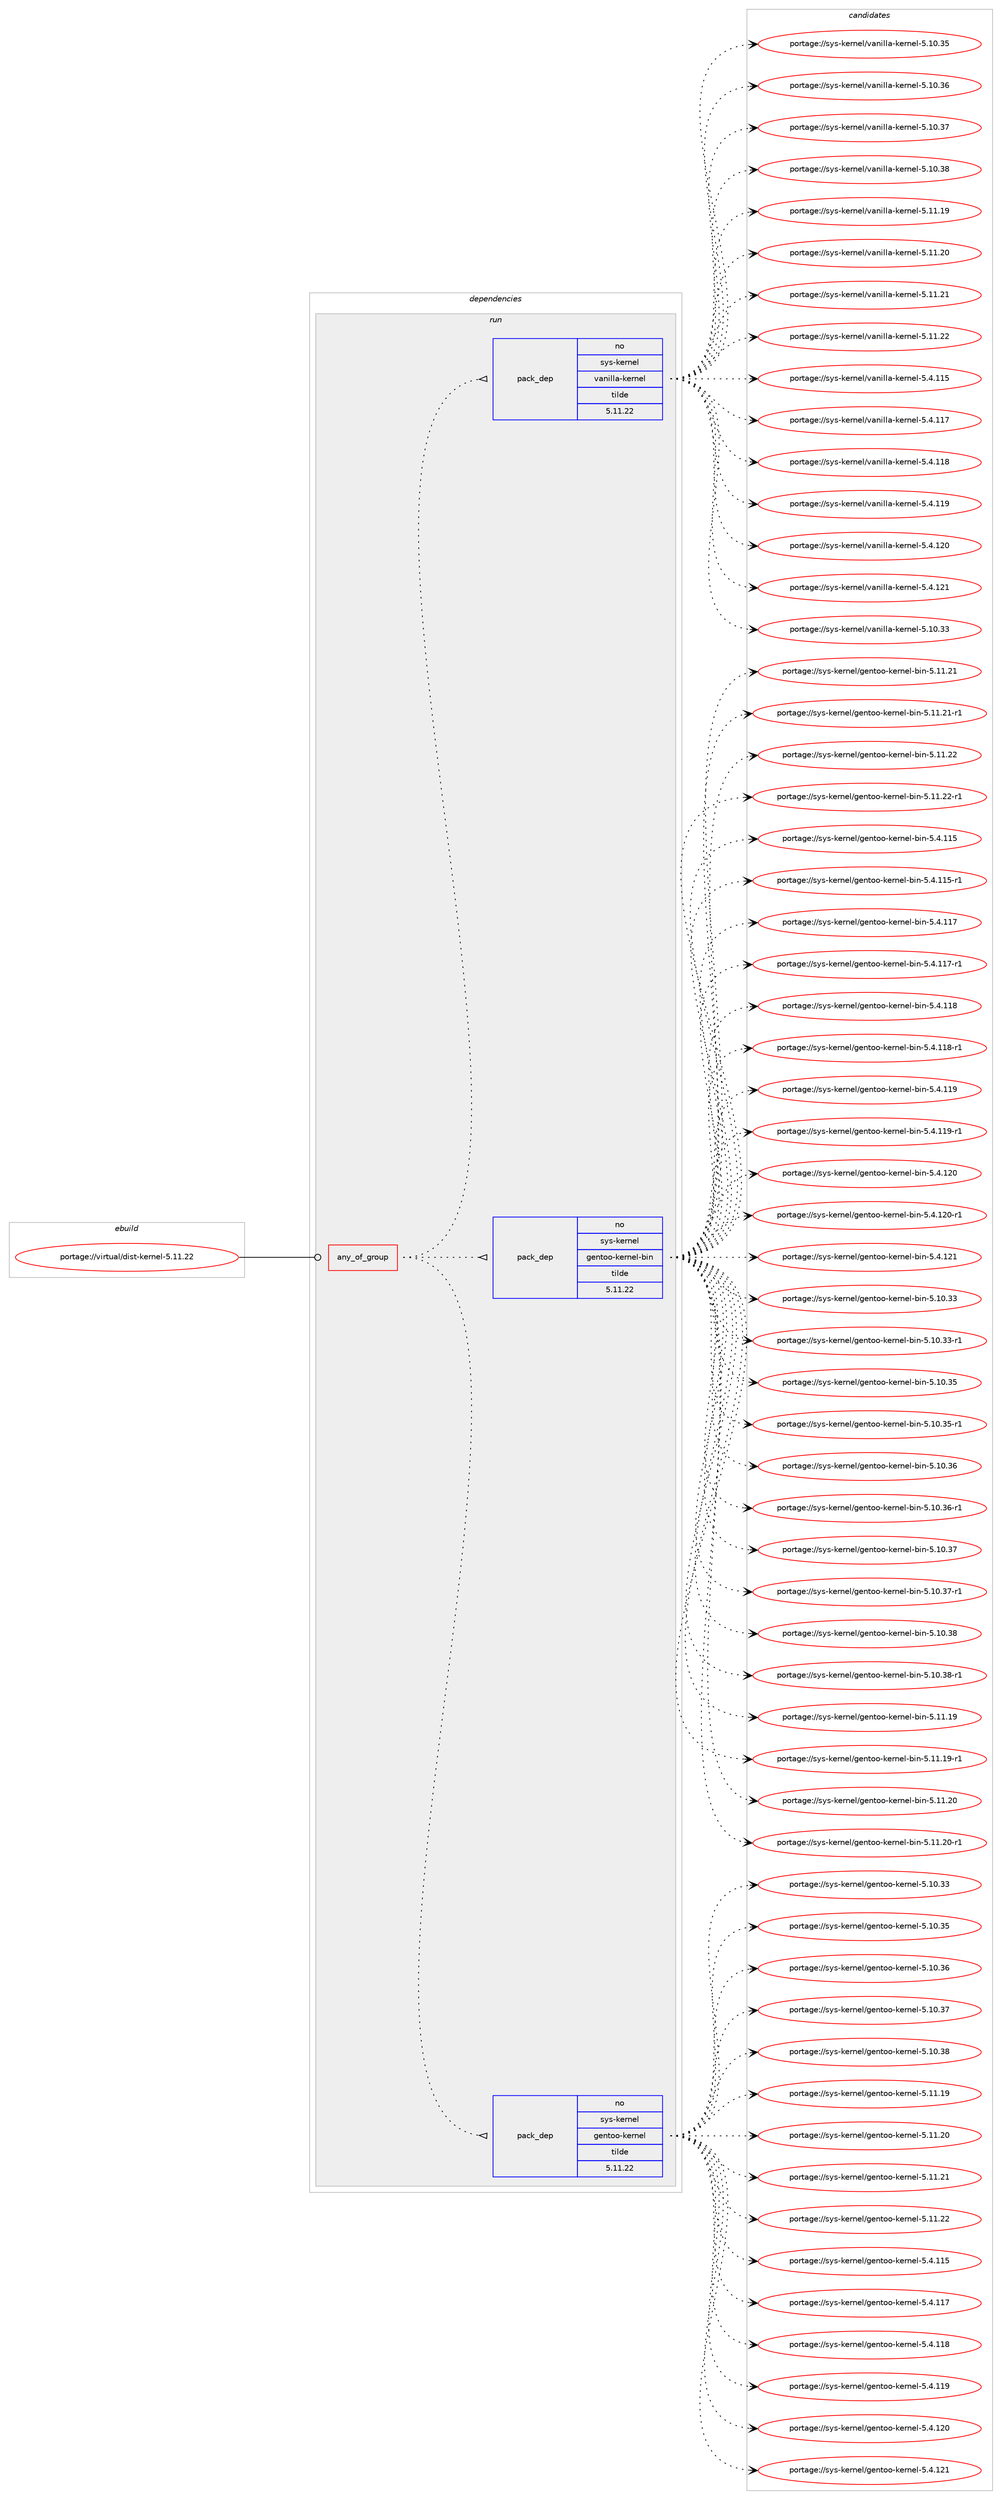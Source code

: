 digraph prolog {

# *************
# Graph options
# *************

newrank=true;
concentrate=true;
compound=true;
graph [rankdir=LR,fontname=Helvetica,fontsize=10,ranksep=1.5];#, ranksep=2.5, nodesep=0.2];
edge  [arrowhead=vee];
node  [fontname=Helvetica,fontsize=10];

# **********
# The ebuild
# **********

subgraph cluster_leftcol {
color=gray;
rank=same;
label=<<i>ebuild</i>>;
id [label="portage://virtual/dist-kernel-5.11.22", color=red, width=4, href="../virtual/dist-kernel-5.11.22.svg"];
}

# ****************
# The dependencies
# ****************

subgraph cluster_midcol {
color=gray;
label=<<i>dependencies</i>>;
subgraph cluster_compile {
fillcolor="#eeeeee";
style=filled;
label=<<i>compile</i>>;
}
subgraph cluster_compileandrun {
fillcolor="#eeeeee";
style=filled;
label=<<i>compile and run</i>>;
}
subgraph cluster_run {
fillcolor="#eeeeee";
style=filled;
label=<<i>run</i>>;
subgraph any25 {
dependency715 [label=<<TABLE BORDER="0" CELLBORDER="1" CELLSPACING="0" CELLPADDING="4"><TR><TD CELLPADDING="10">any_of_group</TD></TR></TABLE>>, shape=none, color=red];subgraph pack346 {
dependency716 [label=<<TABLE BORDER="0" CELLBORDER="1" CELLSPACING="0" CELLPADDING="4" WIDTH="220"><TR><TD ROWSPAN="6" CELLPADDING="30">pack_dep</TD></TR><TR><TD WIDTH="110">no</TD></TR><TR><TD>sys-kernel</TD></TR><TR><TD>gentoo-kernel</TD></TR><TR><TD>tilde</TD></TR><TR><TD>5.11.22</TD></TR></TABLE>>, shape=none, color=blue];
}
dependency715:e -> dependency716:w [weight=20,style="dotted",arrowhead="oinv"];
subgraph pack347 {
dependency717 [label=<<TABLE BORDER="0" CELLBORDER="1" CELLSPACING="0" CELLPADDING="4" WIDTH="220"><TR><TD ROWSPAN="6" CELLPADDING="30">pack_dep</TD></TR><TR><TD WIDTH="110">no</TD></TR><TR><TD>sys-kernel</TD></TR><TR><TD>gentoo-kernel-bin</TD></TR><TR><TD>tilde</TD></TR><TR><TD>5.11.22</TD></TR></TABLE>>, shape=none, color=blue];
}
dependency715:e -> dependency717:w [weight=20,style="dotted",arrowhead="oinv"];
subgraph pack348 {
dependency718 [label=<<TABLE BORDER="0" CELLBORDER="1" CELLSPACING="0" CELLPADDING="4" WIDTH="220"><TR><TD ROWSPAN="6" CELLPADDING="30">pack_dep</TD></TR><TR><TD WIDTH="110">no</TD></TR><TR><TD>sys-kernel</TD></TR><TR><TD>vanilla-kernel</TD></TR><TR><TD>tilde</TD></TR><TR><TD>5.11.22</TD></TR></TABLE>>, shape=none, color=blue];
}
dependency715:e -> dependency718:w [weight=20,style="dotted",arrowhead="oinv"];
}
id:e -> dependency715:w [weight=20,style="solid",arrowhead="odot"];
}
}

# **************
# The candidates
# **************

subgraph cluster_choices {
rank=same;
color=gray;
label=<<i>candidates</i>>;

subgraph choice346 {
color=black;
nodesep=1;
choice1151211154510710111411010110847103101110116111111451071011141101011084553464948465151 [label="portage://sys-kernel/gentoo-kernel-5.10.33", color=red, width=4,href="../sys-kernel/gentoo-kernel-5.10.33.svg"];
choice1151211154510710111411010110847103101110116111111451071011141101011084553464948465153 [label="portage://sys-kernel/gentoo-kernel-5.10.35", color=red, width=4,href="../sys-kernel/gentoo-kernel-5.10.35.svg"];
choice1151211154510710111411010110847103101110116111111451071011141101011084553464948465154 [label="portage://sys-kernel/gentoo-kernel-5.10.36", color=red, width=4,href="../sys-kernel/gentoo-kernel-5.10.36.svg"];
choice1151211154510710111411010110847103101110116111111451071011141101011084553464948465155 [label="portage://sys-kernel/gentoo-kernel-5.10.37", color=red, width=4,href="../sys-kernel/gentoo-kernel-5.10.37.svg"];
choice1151211154510710111411010110847103101110116111111451071011141101011084553464948465156 [label="portage://sys-kernel/gentoo-kernel-5.10.38", color=red, width=4,href="../sys-kernel/gentoo-kernel-5.10.38.svg"];
choice1151211154510710111411010110847103101110116111111451071011141101011084553464949464957 [label="portage://sys-kernel/gentoo-kernel-5.11.19", color=red, width=4,href="../sys-kernel/gentoo-kernel-5.11.19.svg"];
choice1151211154510710111411010110847103101110116111111451071011141101011084553464949465048 [label="portage://sys-kernel/gentoo-kernel-5.11.20", color=red, width=4,href="../sys-kernel/gentoo-kernel-5.11.20.svg"];
choice1151211154510710111411010110847103101110116111111451071011141101011084553464949465049 [label="portage://sys-kernel/gentoo-kernel-5.11.21", color=red, width=4,href="../sys-kernel/gentoo-kernel-5.11.21.svg"];
choice1151211154510710111411010110847103101110116111111451071011141101011084553464949465050 [label="portage://sys-kernel/gentoo-kernel-5.11.22", color=red, width=4,href="../sys-kernel/gentoo-kernel-5.11.22.svg"];
choice1151211154510710111411010110847103101110116111111451071011141101011084553465246494953 [label="portage://sys-kernel/gentoo-kernel-5.4.115", color=red, width=4,href="../sys-kernel/gentoo-kernel-5.4.115.svg"];
choice1151211154510710111411010110847103101110116111111451071011141101011084553465246494955 [label="portage://sys-kernel/gentoo-kernel-5.4.117", color=red, width=4,href="../sys-kernel/gentoo-kernel-5.4.117.svg"];
choice1151211154510710111411010110847103101110116111111451071011141101011084553465246494956 [label="portage://sys-kernel/gentoo-kernel-5.4.118", color=red, width=4,href="../sys-kernel/gentoo-kernel-5.4.118.svg"];
choice1151211154510710111411010110847103101110116111111451071011141101011084553465246494957 [label="portage://sys-kernel/gentoo-kernel-5.4.119", color=red, width=4,href="../sys-kernel/gentoo-kernel-5.4.119.svg"];
choice1151211154510710111411010110847103101110116111111451071011141101011084553465246495048 [label="portage://sys-kernel/gentoo-kernel-5.4.120", color=red, width=4,href="../sys-kernel/gentoo-kernel-5.4.120.svg"];
choice1151211154510710111411010110847103101110116111111451071011141101011084553465246495049 [label="portage://sys-kernel/gentoo-kernel-5.4.121", color=red, width=4,href="../sys-kernel/gentoo-kernel-5.4.121.svg"];
dependency716:e -> choice1151211154510710111411010110847103101110116111111451071011141101011084553464948465151:w [style=dotted,weight="100"];
dependency716:e -> choice1151211154510710111411010110847103101110116111111451071011141101011084553464948465153:w [style=dotted,weight="100"];
dependency716:e -> choice1151211154510710111411010110847103101110116111111451071011141101011084553464948465154:w [style=dotted,weight="100"];
dependency716:e -> choice1151211154510710111411010110847103101110116111111451071011141101011084553464948465155:w [style=dotted,weight="100"];
dependency716:e -> choice1151211154510710111411010110847103101110116111111451071011141101011084553464948465156:w [style=dotted,weight="100"];
dependency716:e -> choice1151211154510710111411010110847103101110116111111451071011141101011084553464949464957:w [style=dotted,weight="100"];
dependency716:e -> choice1151211154510710111411010110847103101110116111111451071011141101011084553464949465048:w [style=dotted,weight="100"];
dependency716:e -> choice1151211154510710111411010110847103101110116111111451071011141101011084553464949465049:w [style=dotted,weight="100"];
dependency716:e -> choice1151211154510710111411010110847103101110116111111451071011141101011084553464949465050:w [style=dotted,weight="100"];
dependency716:e -> choice1151211154510710111411010110847103101110116111111451071011141101011084553465246494953:w [style=dotted,weight="100"];
dependency716:e -> choice1151211154510710111411010110847103101110116111111451071011141101011084553465246494955:w [style=dotted,weight="100"];
dependency716:e -> choice1151211154510710111411010110847103101110116111111451071011141101011084553465246494956:w [style=dotted,weight="100"];
dependency716:e -> choice1151211154510710111411010110847103101110116111111451071011141101011084553465246494957:w [style=dotted,weight="100"];
dependency716:e -> choice1151211154510710111411010110847103101110116111111451071011141101011084553465246495048:w [style=dotted,weight="100"];
dependency716:e -> choice1151211154510710111411010110847103101110116111111451071011141101011084553465246495049:w [style=dotted,weight="100"];
}
subgraph choice347 {
color=black;
nodesep=1;
choice11512111545107101114110101108471031011101161111114510710111411010110845981051104553464948465151 [label="portage://sys-kernel/gentoo-kernel-bin-5.10.33", color=red, width=4,href="../sys-kernel/gentoo-kernel-bin-5.10.33.svg"];
choice115121115451071011141101011084710310111011611111145107101114110101108459810511045534649484651514511449 [label="portage://sys-kernel/gentoo-kernel-bin-5.10.33-r1", color=red, width=4,href="../sys-kernel/gentoo-kernel-bin-5.10.33-r1.svg"];
choice11512111545107101114110101108471031011101161111114510710111411010110845981051104553464948465153 [label="portage://sys-kernel/gentoo-kernel-bin-5.10.35", color=red, width=4,href="../sys-kernel/gentoo-kernel-bin-5.10.35.svg"];
choice115121115451071011141101011084710310111011611111145107101114110101108459810511045534649484651534511449 [label="portage://sys-kernel/gentoo-kernel-bin-5.10.35-r1", color=red, width=4,href="../sys-kernel/gentoo-kernel-bin-5.10.35-r1.svg"];
choice11512111545107101114110101108471031011101161111114510710111411010110845981051104553464948465154 [label="portage://sys-kernel/gentoo-kernel-bin-5.10.36", color=red, width=4,href="../sys-kernel/gentoo-kernel-bin-5.10.36.svg"];
choice115121115451071011141101011084710310111011611111145107101114110101108459810511045534649484651544511449 [label="portage://sys-kernel/gentoo-kernel-bin-5.10.36-r1", color=red, width=4,href="../sys-kernel/gentoo-kernel-bin-5.10.36-r1.svg"];
choice11512111545107101114110101108471031011101161111114510710111411010110845981051104553464948465155 [label="portage://sys-kernel/gentoo-kernel-bin-5.10.37", color=red, width=4,href="../sys-kernel/gentoo-kernel-bin-5.10.37.svg"];
choice115121115451071011141101011084710310111011611111145107101114110101108459810511045534649484651554511449 [label="portage://sys-kernel/gentoo-kernel-bin-5.10.37-r1", color=red, width=4,href="../sys-kernel/gentoo-kernel-bin-5.10.37-r1.svg"];
choice11512111545107101114110101108471031011101161111114510710111411010110845981051104553464948465156 [label="portage://sys-kernel/gentoo-kernel-bin-5.10.38", color=red, width=4,href="../sys-kernel/gentoo-kernel-bin-5.10.38.svg"];
choice115121115451071011141101011084710310111011611111145107101114110101108459810511045534649484651564511449 [label="portage://sys-kernel/gentoo-kernel-bin-5.10.38-r1", color=red, width=4,href="../sys-kernel/gentoo-kernel-bin-5.10.38-r1.svg"];
choice11512111545107101114110101108471031011101161111114510710111411010110845981051104553464949464957 [label="portage://sys-kernel/gentoo-kernel-bin-5.11.19", color=red, width=4,href="../sys-kernel/gentoo-kernel-bin-5.11.19.svg"];
choice115121115451071011141101011084710310111011611111145107101114110101108459810511045534649494649574511449 [label="portage://sys-kernel/gentoo-kernel-bin-5.11.19-r1", color=red, width=4,href="../sys-kernel/gentoo-kernel-bin-5.11.19-r1.svg"];
choice11512111545107101114110101108471031011101161111114510710111411010110845981051104553464949465048 [label="portage://sys-kernel/gentoo-kernel-bin-5.11.20", color=red, width=4,href="../sys-kernel/gentoo-kernel-bin-5.11.20.svg"];
choice115121115451071011141101011084710310111011611111145107101114110101108459810511045534649494650484511449 [label="portage://sys-kernel/gentoo-kernel-bin-5.11.20-r1", color=red, width=4,href="../sys-kernel/gentoo-kernel-bin-5.11.20-r1.svg"];
choice11512111545107101114110101108471031011101161111114510710111411010110845981051104553464949465049 [label="portage://sys-kernel/gentoo-kernel-bin-5.11.21", color=red, width=4,href="../sys-kernel/gentoo-kernel-bin-5.11.21.svg"];
choice115121115451071011141101011084710310111011611111145107101114110101108459810511045534649494650494511449 [label="portage://sys-kernel/gentoo-kernel-bin-5.11.21-r1", color=red, width=4,href="../sys-kernel/gentoo-kernel-bin-5.11.21-r1.svg"];
choice11512111545107101114110101108471031011101161111114510710111411010110845981051104553464949465050 [label="portage://sys-kernel/gentoo-kernel-bin-5.11.22", color=red, width=4,href="../sys-kernel/gentoo-kernel-bin-5.11.22.svg"];
choice115121115451071011141101011084710310111011611111145107101114110101108459810511045534649494650504511449 [label="portage://sys-kernel/gentoo-kernel-bin-5.11.22-r1", color=red, width=4,href="../sys-kernel/gentoo-kernel-bin-5.11.22-r1.svg"];
choice11512111545107101114110101108471031011101161111114510710111411010110845981051104553465246494953 [label="portage://sys-kernel/gentoo-kernel-bin-5.4.115", color=red, width=4,href="../sys-kernel/gentoo-kernel-bin-5.4.115.svg"];
choice115121115451071011141101011084710310111011611111145107101114110101108459810511045534652464949534511449 [label="portage://sys-kernel/gentoo-kernel-bin-5.4.115-r1", color=red, width=4,href="../sys-kernel/gentoo-kernel-bin-5.4.115-r1.svg"];
choice11512111545107101114110101108471031011101161111114510710111411010110845981051104553465246494955 [label="portage://sys-kernel/gentoo-kernel-bin-5.4.117", color=red, width=4,href="../sys-kernel/gentoo-kernel-bin-5.4.117.svg"];
choice115121115451071011141101011084710310111011611111145107101114110101108459810511045534652464949554511449 [label="portage://sys-kernel/gentoo-kernel-bin-5.4.117-r1", color=red, width=4,href="../sys-kernel/gentoo-kernel-bin-5.4.117-r1.svg"];
choice11512111545107101114110101108471031011101161111114510710111411010110845981051104553465246494956 [label="portage://sys-kernel/gentoo-kernel-bin-5.4.118", color=red, width=4,href="../sys-kernel/gentoo-kernel-bin-5.4.118.svg"];
choice115121115451071011141101011084710310111011611111145107101114110101108459810511045534652464949564511449 [label="portage://sys-kernel/gentoo-kernel-bin-5.4.118-r1", color=red, width=4,href="../sys-kernel/gentoo-kernel-bin-5.4.118-r1.svg"];
choice11512111545107101114110101108471031011101161111114510710111411010110845981051104553465246494957 [label="portage://sys-kernel/gentoo-kernel-bin-5.4.119", color=red, width=4,href="../sys-kernel/gentoo-kernel-bin-5.4.119.svg"];
choice115121115451071011141101011084710310111011611111145107101114110101108459810511045534652464949574511449 [label="portage://sys-kernel/gentoo-kernel-bin-5.4.119-r1", color=red, width=4,href="../sys-kernel/gentoo-kernel-bin-5.4.119-r1.svg"];
choice11512111545107101114110101108471031011101161111114510710111411010110845981051104553465246495048 [label="portage://sys-kernel/gentoo-kernel-bin-5.4.120", color=red, width=4,href="../sys-kernel/gentoo-kernel-bin-5.4.120.svg"];
choice115121115451071011141101011084710310111011611111145107101114110101108459810511045534652464950484511449 [label="portage://sys-kernel/gentoo-kernel-bin-5.4.120-r1", color=red, width=4,href="../sys-kernel/gentoo-kernel-bin-5.4.120-r1.svg"];
choice11512111545107101114110101108471031011101161111114510710111411010110845981051104553465246495049 [label="portage://sys-kernel/gentoo-kernel-bin-5.4.121", color=red, width=4,href="../sys-kernel/gentoo-kernel-bin-5.4.121.svg"];
dependency717:e -> choice11512111545107101114110101108471031011101161111114510710111411010110845981051104553464948465151:w [style=dotted,weight="100"];
dependency717:e -> choice115121115451071011141101011084710310111011611111145107101114110101108459810511045534649484651514511449:w [style=dotted,weight="100"];
dependency717:e -> choice11512111545107101114110101108471031011101161111114510710111411010110845981051104553464948465153:w [style=dotted,weight="100"];
dependency717:e -> choice115121115451071011141101011084710310111011611111145107101114110101108459810511045534649484651534511449:w [style=dotted,weight="100"];
dependency717:e -> choice11512111545107101114110101108471031011101161111114510710111411010110845981051104553464948465154:w [style=dotted,weight="100"];
dependency717:e -> choice115121115451071011141101011084710310111011611111145107101114110101108459810511045534649484651544511449:w [style=dotted,weight="100"];
dependency717:e -> choice11512111545107101114110101108471031011101161111114510710111411010110845981051104553464948465155:w [style=dotted,weight="100"];
dependency717:e -> choice115121115451071011141101011084710310111011611111145107101114110101108459810511045534649484651554511449:w [style=dotted,weight="100"];
dependency717:e -> choice11512111545107101114110101108471031011101161111114510710111411010110845981051104553464948465156:w [style=dotted,weight="100"];
dependency717:e -> choice115121115451071011141101011084710310111011611111145107101114110101108459810511045534649484651564511449:w [style=dotted,weight="100"];
dependency717:e -> choice11512111545107101114110101108471031011101161111114510710111411010110845981051104553464949464957:w [style=dotted,weight="100"];
dependency717:e -> choice115121115451071011141101011084710310111011611111145107101114110101108459810511045534649494649574511449:w [style=dotted,weight="100"];
dependency717:e -> choice11512111545107101114110101108471031011101161111114510710111411010110845981051104553464949465048:w [style=dotted,weight="100"];
dependency717:e -> choice115121115451071011141101011084710310111011611111145107101114110101108459810511045534649494650484511449:w [style=dotted,weight="100"];
dependency717:e -> choice11512111545107101114110101108471031011101161111114510710111411010110845981051104553464949465049:w [style=dotted,weight="100"];
dependency717:e -> choice115121115451071011141101011084710310111011611111145107101114110101108459810511045534649494650494511449:w [style=dotted,weight="100"];
dependency717:e -> choice11512111545107101114110101108471031011101161111114510710111411010110845981051104553464949465050:w [style=dotted,weight="100"];
dependency717:e -> choice115121115451071011141101011084710310111011611111145107101114110101108459810511045534649494650504511449:w [style=dotted,weight="100"];
dependency717:e -> choice11512111545107101114110101108471031011101161111114510710111411010110845981051104553465246494953:w [style=dotted,weight="100"];
dependency717:e -> choice115121115451071011141101011084710310111011611111145107101114110101108459810511045534652464949534511449:w [style=dotted,weight="100"];
dependency717:e -> choice11512111545107101114110101108471031011101161111114510710111411010110845981051104553465246494955:w [style=dotted,weight="100"];
dependency717:e -> choice115121115451071011141101011084710310111011611111145107101114110101108459810511045534652464949554511449:w [style=dotted,weight="100"];
dependency717:e -> choice11512111545107101114110101108471031011101161111114510710111411010110845981051104553465246494956:w [style=dotted,weight="100"];
dependency717:e -> choice115121115451071011141101011084710310111011611111145107101114110101108459810511045534652464949564511449:w [style=dotted,weight="100"];
dependency717:e -> choice11512111545107101114110101108471031011101161111114510710111411010110845981051104553465246494957:w [style=dotted,weight="100"];
dependency717:e -> choice115121115451071011141101011084710310111011611111145107101114110101108459810511045534652464949574511449:w [style=dotted,weight="100"];
dependency717:e -> choice11512111545107101114110101108471031011101161111114510710111411010110845981051104553465246495048:w [style=dotted,weight="100"];
dependency717:e -> choice115121115451071011141101011084710310111011611111145107101114110101108459810511045534652464950484511449:w [style=dotted,weight="100"];
dependency717:e -> choice11512111545107101114110101108471031011101161111114510710111411010110845981051104553465246495049:w [style=dotted,weight="100"];
}
subgraph choice348 {
color=black;
nodesep=1;
choice11512111545107101114110101108471189711010510810897451071011141101011084553464948465151 [label="portage://sys-kernel/vanilla-kernel-5.10.33", color=red, width=4,href="../sys-kernel/vanilla-kernel-5.10.33.svg"];
choice11512111545107101114110101108471189711010510810897451071011141101011084553464948465153 [label="portage://sys-kernel/vanilla-kernel-5.10.35", color=red, width=4,href="../sys-kernel/vanilla-kernel-5.10.35.svg"];
choice11512111545107101114110101108471189711010510810897451071011141101011084553464948465154 [label="portage://sys-kernel/vanilla-kernel-5.10.36", color=red, width=4,href="../sys-kernel/vanilla-kernel-5.10.36.svg"];
choice11512111545107101114110101108471189711010510810897451071011141101011084553464948465155 [label="portage://sys-kernel/vanilla-kernel-5.10.37", color=red, width=4,href="../sys-kernel/vanilla-kernel-5.10.37.svg"];
choice11512111545107101114110101108471189711010510810897451071011141101011084553464948465156 [label="portage://sys-kernel/vanilla-kernel-5.10.38", color=red, width=4,href="../sys-kernel/vanilla-kernel-5.10.38.svg"];
choice11512111545107101114110101108471189711010510810897451071011141101011084553464949464957 [label="portage://sys-kernel/vanilla-kernel-5.11.19", color=red, width=4,href="../sys-kernel/vanilla-kernel-5.11.19.svg"];
choice11512111545107101114110101108471189711010510810897451071011141101011084553464949465048 [label="portage://sys-kernel/vanilla-kernel-5.11.20", color=red, width=4,href="../sys-kernel/vanilla-kernel-5.11.20.svg"];
choice11512111545107101114110101108471189711010510810897451071011141101011084553464949465049 [label="portage://sys-kernel/vanilla-kernel-5.11.21", color=red, width=4,href="../sys-kernel/vanilla-kernel-5.11.21.svg"];
choice11512111545107101114110101108471189711010510810897451071011141101011084553464949465050 [label="portage://sys-kernel/vanilla-kernel-5.11.22", color=red, width=4,href="../sys-kernel/vanilla-kernel-5.11.22.svg"];
choice11512111545107101114110101108471189711010510810897451071011141101011084553465246494953 [label="portage://sys-kernel/vanilla-kernel-5.4.115", color=red, width=4,href="../sys-kernel/vanilla-kernel-5.4.115.svg"];
choice11512111545107101114110101108471189711010510810897451071011141101011084553465246494955 [label="portage://sys-kernel/vanilla-kernel-5.4.117", color=red, width=4,href="../sys-kernel/vanilla-kernel-5.4.117.svg"];
choice11512111545107101114110101108471189711010510810897451071011141101011084553465246494956 [label="portage://sys-kernel/vanilla-kernel-5.4.118", color=red, width=4,href="../sys-kernel/vanilla-kernel-5.4.118.svg"];
choice11512111545107101114110101108471189711010510810897451071011141101011084553465246494957 [label="portage://sys-kernel/vanilla-kernel-5.4.119", color=red, width=4,href="../sys-kernel/vanilla-kernel-5.4.119.svg"];
choice11512111545107101114110101108471189711010510810897451071011141101011084553465246495048 [label="portage://sys-kernel/vanilla-kernel-5.4.120", color=red, width=4,href="../sys-kernel/vanilla-kernel-5.4.120.svg"];
choice11512111545107101114110101108471189711010510810897451071011141101011084553465246495049 [label="portage://sys-kernel/vanilla-kernel-5.4.121", color=red, width=4,href="../sys-kernel/vanilla-kernel-5.4.121.svg"];
dependency718:e -> choice11512111545107101114110101108471189711010510810897451071011141101011084553464948465151:w [style=dotted,weight="100"];
dependency718:e -> choice11512111545107101114110101108471189711010510810897451071011141101011084553464948465153:w [style=dotted,weight="100"];
dependency718:e -> choice11512111545107101114110101108471189711010510810897451071011141101011084553464948465154:w [style=dotted,weight="100"];
dependency718:e -> choice11512111545107101114110101108471189711010510810897451071011141101011084553464948465155:w [style=dotted,weight="100"];
dependency718:e -> choice11512111545107101114110101108471189711010510810897451071011141101011084553464948465156:w [style=dotted,weight="100"];
dependency718:e -> choice11512111545107101114110101108471189711010510810897451071011141101011084553464949464957:w [style=dotted,weight="100"];
dependency718:e -> choice11512111545107101114110101108471189711010510810897451071011141101011084553464949465048:w [style=dotted,weight="100"];
dependency718:e -> choice11512111545107101114110101108471189711010510810897451071011141101011084553464949465049:w [style=dotted,weight="100"];
dependency718:e -> choice11512111545107101114110101108471189711010510810897451071011141101011084553464949465050:w [style=dotted,weight="100"];
dependency718:e -> choice11512111545107101114110101108471189711010510810897451071011141101011084553465246494953:w [style=dotted,weight="100"];
dependency718:e -> choice11512111545107101114110101108471189711010510810897451071011141101011084553465246494955:w [style=dotted,weight="100"];
dependency718:e -> choice11512111545107101114110101108471189711010510810897451071011141101011084553465246494956:w [style=dotted,weight="100"];
dependency718:e -> choice11512111545107101114110101108471189711010510810897451071011141101011084553465246494957:w [style=dotted,weight="100"];
dependency718:e -> choice11512111545107101114110101108471189711010510810897451071011141101011084553465246495048:w [style=dotted,weight="100"];
dependency718:e -> choice11512111545107101114110101108471189711010510810897451071011141101011084553465246495049:w [style=dotted,weight="100"];
}
}

}
